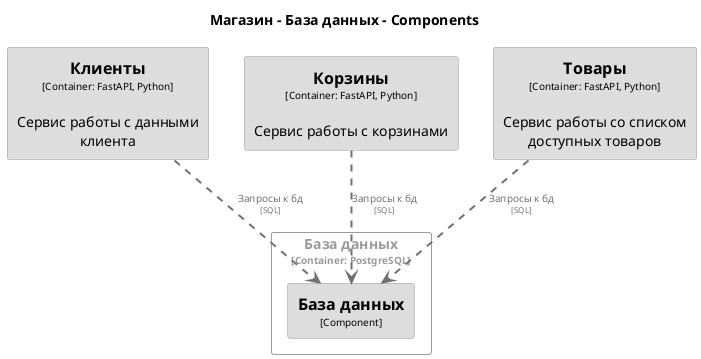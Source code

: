 @startuml
set separator none
title Магазин - База данных - Components

top to bottom direction

skinparam {
  arrowFontSize 10
  defaultTextAlignment center
  wrapWidth 200
  maxMessageSize 100
}

hide stereotype

skinparam rectangle<<Магазин.Базаданных.Базаданных>> {
  BackgroundColor #dddddd
  FontColor #000000
  BorderColor #9a9a9a
  shadowing false
}
skinparam rectangle<<Магазин.Клиенты>> {
  BackgroundColor #dddddd
  FontColor #000000
  BorderColor #9a9a9a
  shadowing false
}
skinparam rectangle<<Магазин.Корзины>> {
  BackgroundColor #dddddd
  FontColor #000000
  BorderColor #9a9a9a
  shadowing false
}
skinparam rectangle<<Магазин.Товары>> {
  BackgroundColor #dddddd
  FontColor #000000
  BorderColor #9a9a9a
  shadowing false
}
skinparam rectangle<<Магазин.Базаданных>> {
  BorderColor #9a9a9a
  FontColor #9a9a9a
  shadowing false
}

rectangle "==Клиенты\n<size:10>[Container: FastAPI, Python]</size>\n\nСервис работы с данными клиента" <<Магазин.Клиенты>> as Магазин.Клиенты
rectangle "==Корзины\n<size:10>[Container: FastAPI, Python]</size>\n\nСервис работы с корзинами" <<Магазин.Корзины>> as Магазин.Корзины
rectangle "==Товары\n<size:10>[Container: FastAPI, Python]</size>\n\nСервис работы со списком доступных товаров" <<Магазин.Товары>> as Магазин.Товары

rectangle "База данных\n<size:10>[Container: PostgreSQL]</size>" <<Магазин.Базаданных>> {
  rectangle "==База данных\n<size:10>[Component]</size>" <<Магазин.Базаданных.Базаданных>> as Магазин.Базаданных.Базаданных
}

Магазин.Клиенты .[#707070,thickness=2].> Магазин.Базаданных.Базаданных : "<color:#707070>Запросы к бд\n<color:#707070><size:8>[SQL]</size>"
Магазин.Корзины .[#707070,thickness=2].> Магазин.Базаданных.Базаданных : "<color:#707070>Запросы к бд\n<color:#707070><size:8>[SQL]</size>"
Магазин.Товары .[#707070,thickness=2].> Магазин.Базаданных.Базаданных : "<color:#707070>Запросы к бд\n<color:#707070><size:8>[SQL]</size>"
@enduml